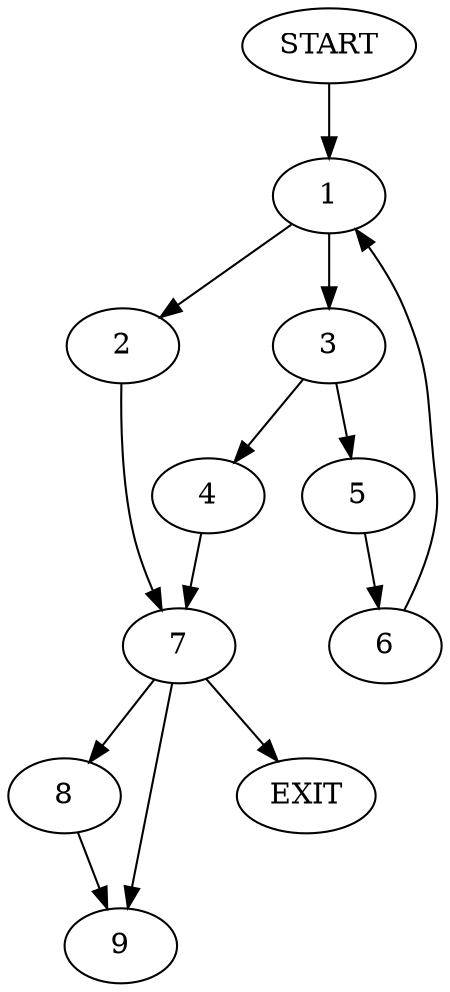 digraph { 
0 [label="START"];
1;
2;
3;
4;
5;
6;
7;
8;
9;
10[label="EXIT"];
0 -> 1;
1 -> 3;
1 -> 2;
2 -> 7;
3 -> 5;
3 -> 4;
4 -> 7;
5 -> 6;
6 -> 1;
7 -> 10;
7 -> 8;
7:s2 -> 9;
8 -> 9;
}